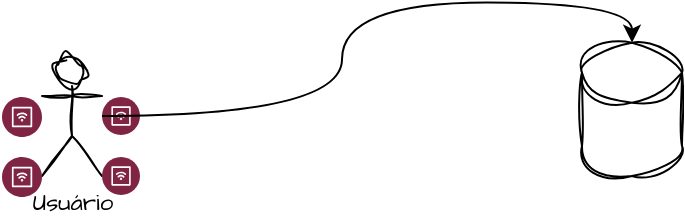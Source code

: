 <mxfile version="24.0.7" type="github">
  <diagram name="Page-1" id="x_6WYNCISvsbNwCnYyBZ">
    <mxGraphModel dx="683" dy="377" grid="1" gridSize="10" guides="1" tooltips="1" connect="1" arrows="1" fold="1" page="1" pageScale="1" pageWidth="827" pageHeight="1169" math="0" shadow="0">
      <root>
        <mxCell id="0" />
        <mxCell id="1" parent="0" />
        <mxCell id="XDWu6ItltZjl1W_u5AWL-2" value="Usuário" style="shape=umlActor;verticalLabelPosition=bottom;verticalAlign=top;html=1;outlineConnect=0;sketch=1;hachureGap=4;jiggle=2;curveFitting=1;fontFamily=Architects Daughter;fontSource=https%3A%2F%2Ffonts.googleapis.com%2Fcss%3Ffamily%3DArchitects%2BDaughter;" vertex="1" parent="1">
          <mxGeometry x="370" y="140" width="30" height="60" as="geometry" />
        </mxCell>
        <mxCell id="XDWu6ItltZjl1W_u5AWL-4" value="" style="verticalLabelPosition=bottom;aspect=fixed;html=1;shape=mxgraph.salesforce.iot2;hachureGap=4;fontFamily=Architects Daughter;fontSource=https%3A%2F%2Ffonts.googleapis.com%2Fcss%3Ffamily%3DArchitects%2BDaughter;" vertex="1" parent="1">
          <mxGeometry x="350" y="160.5" width="20" height="20" as="geometry" />
        </mxCell>
        <mxCell id="XDWu6ItltZjl1W_u5AWL-5" value="" style="verticalLabelPosition=bottom;aspect=fixed;html=1;shape=mxgraph.salesforce.iot2;hachureGap=4;fontFamily=Architects Daughter;fontSource=https%3A%2F%2Ffonts.googleapis.com%2Fcss%3Ffamily%3DArchitects%2BDaughter;" vertex="1" parent="1">
          <mxGeometry x="400" y="160.5" width="19" height="19" as="geometry" />
        </mxCell>
        <mxCell id="XDWu6ItltZjl1W_u5AWL-6" value="" style="verticalLabelPosition=bottom;aspect=fixed;html=1;shape=mxgraph.salesforce.iot2;hachureGap=4;fontFamily=Architects Daughter;fontSource=https%3A%2F%2Ffonts.googleapis.com%2Fcss%3Ffamily%3DArchitects%2BDaughter;" vertex="1" parent="1">
          <mxGeometry x="350" y="190.5" width="20" height="20" as="geometry" />
        </mxCell>
        <mxCell id="XDWu6ItltZjl1W_u5AWL-7" value="" style="verticalLabelPosition=bottom;aspect=fixed;html=1;shape=mxgraph.salesforce.iot2;hachureGap=4;fontFamily=Architects Daughter;fontSource=https%3A%2F%2Ffonts.googleapis.com%2Fcss%3Ffamily%3DArchitects%2BDaughter;" vertex="1" parent="1">
          <mxGeometry x="400" y="190.5" width="19" height="19" as="geometry" />
        </mxCell>
        <mxCell id="XDWu6ItltZjl1W_u5AWL-10" value="" style="shape=cylinder3;whiteSpace=wrap;html=1;boundedLbl=1;backgroundOutline=1;size=15;sketch=1;hachureGap=4;jiggle=2;curveFitting=1;fontFamily=Architects Daughter;fontSource=https%3A%2F%2Ffonts.googleapis.com%2Fcss%3Ffamily%3DArchitects%2BDaughter;" vertex="1" parent="1">
          <mxGeometry x="640" y="133.33" width="50" height="66.67" as="geometry" />
        </mxCell>
        <mxCell id="XDWu6ItltZjl1W_u5AWL-12" style="edgeStyle=orthogonalEdgeStyle;rounded=0;hachureGap=4;orthogonalLoop=1;jettySize=auto;html=1;entryX=0.5;entryY=0;entryDx=0;entryDy=0;entryPerimeter=0;fontFamily=Architects Daughter;fontSource=https%3A%2F%2Ffonts.googleapis.com%2Fcss%3Ffamily%3DArchitects%2BDaughter;curved=1;" edge="1" parent="1" source="XDWu6ItltZjl1W_u5AWL-2" target="XDWu6ItltZjl1W_u5AWL-10">
          <mxGeometry relative="1" as="geometry" />
        </mxCell>
      </root>
    </mxGraphModel>
  </diagram>
</mxfile>
